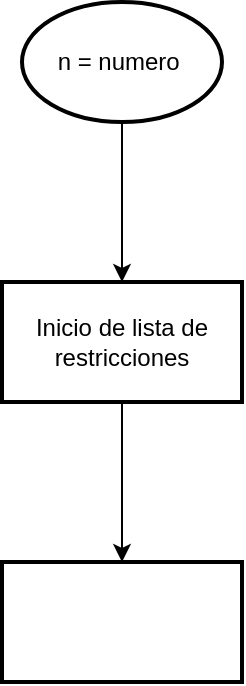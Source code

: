 <mxfile>
    <diagram id="vR7XCouRN7lrDSa0oZvp" name="Page-1">
        <mxGraphModel dx="587" dy="374" grid="1" gridSize="10" guides="1" tooltips="1" connect="1" arrows="1" fold="1" page="1" pageScale="1" pageWidth="827" pageHeight="1169" math="0" shadow="0">
            <root>
                <mxCell id="0"/>
                <mxCell id="1" parent="0"/>
                <mxCell id="4" value="" style="edgeStyle=none;html=1;" edge="1" parent="1" source="2" target="3">
                    <mxGeometry relative="1" as="geometry"/>
                </mxCell>
                <mxCell id="2" value="n = numero&amp;nbsp;" style="strokeWidth=2;html=1;shape=mxgraph.flowchart.start_1;whiteSpace=wrap;" vertex="1" parent="1">
                    <mxGeometry x="180" y="20" width="100" height="60" as="geometry"/>
                </mxCell>
                <mxCell id="6" value="" style="edgeStyle=none;html=1;" edge="1" parent="1" source="3" target="5">
                    <mxGeometry relative="1" as="geometry"/>
                </mxCell>
                <mxCell id="3" value="Inicio de lista de restricciones" style="whiteSpace=wrap;html=1;strokeWidth=2;" vertex="1" parent="1">
                    <mxGeometry x="170" y="160" width="120" height="60" as="geometry"/>
                </mxCell>
                <mxCell id="5" value="" style="whiteSpace=wrap;html=1;strokeWidth=2;" vertex="1" parent="1">
                    <mxGeometry x="170" y="300" width="120" height="60" as="geometry"/>
                </mxCell>
            </root>
        </mxGraphModel>
    </diagram>
</mxfile>